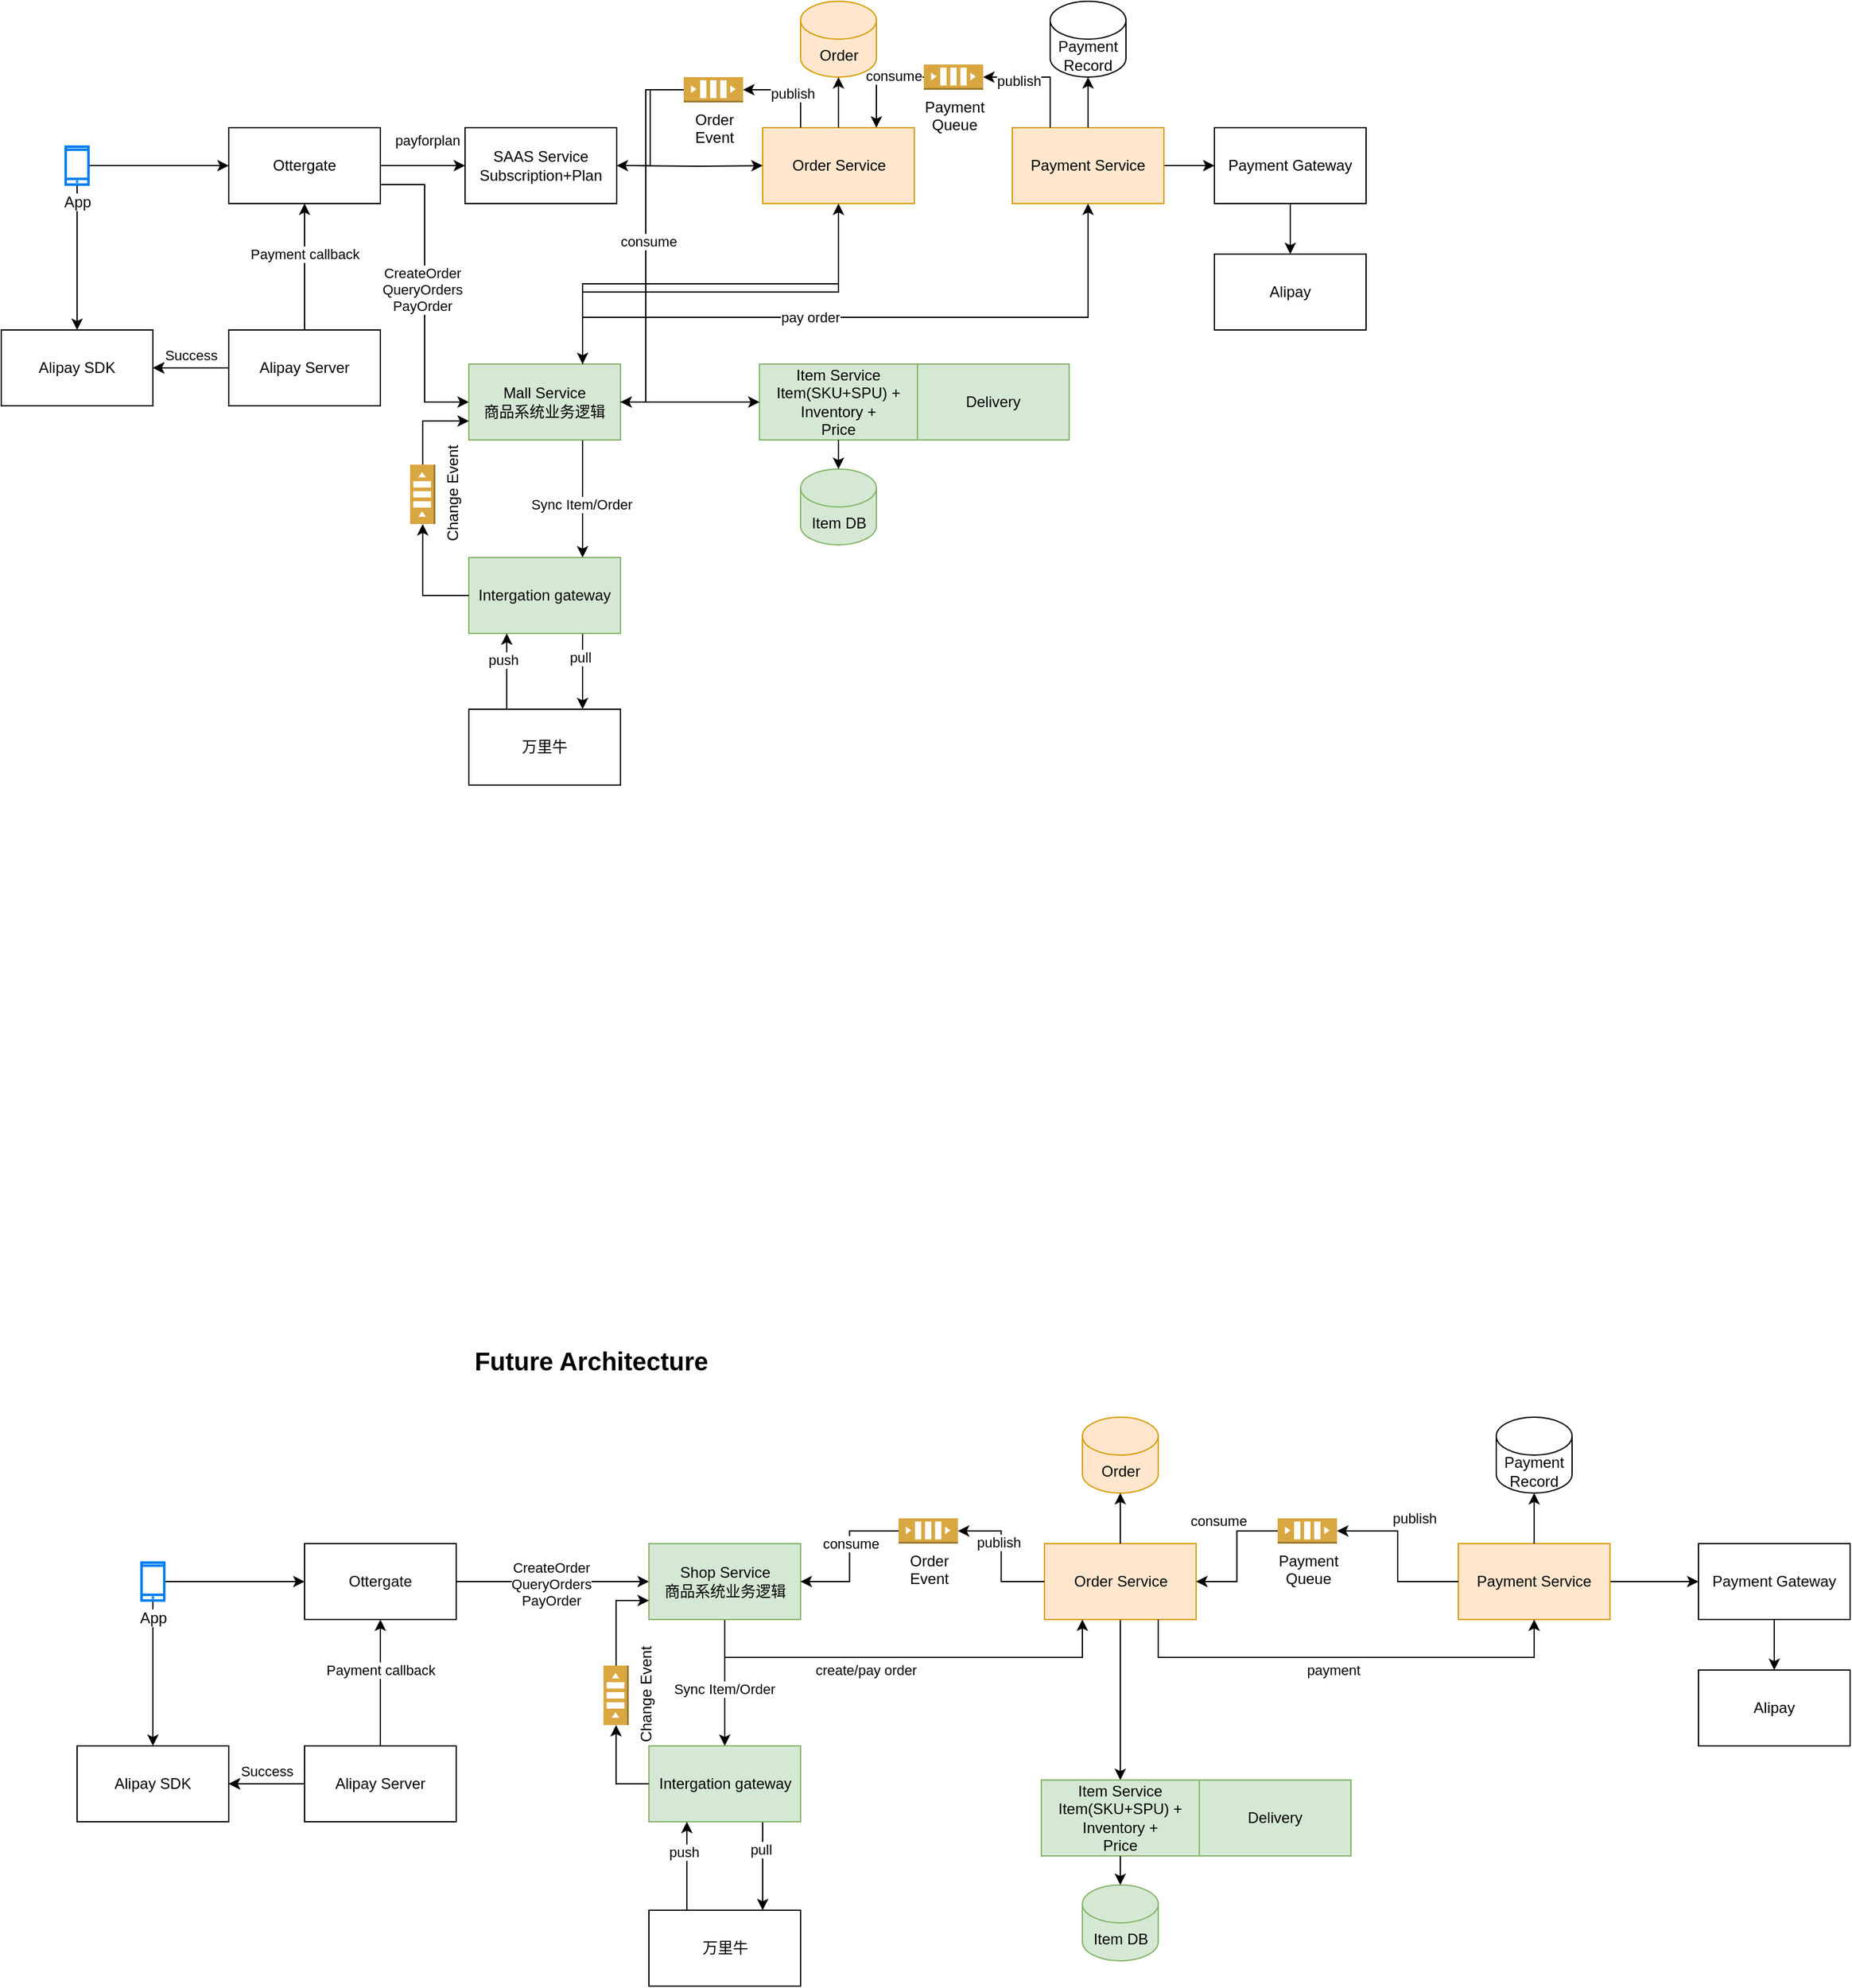 <mxfile version="22.1.11" type="github">
  <diagram name="Page-1" id="SvzZrYBlYYhq_vC4gZUT">
    <mxGraphModel dx="1102" dy="1069" grid="1" gridSize="10" guides="1" tooltips="1" connect="1" arrows="1" fold="1" page="1" pageScale="1" pageWidth="850" pageHeight="1100" math="0" shadow="0">
      <root>
        <mxCell id="0" />
        <mxCell id="1" parent="0" />
        <mxCell id="l3nxZduVzOk6geIpgeGZ-1" value="" style="edgeStyle=orthogonalEdgeStyle;rounded=0;orthogonalLoop=1;jettySize=auto;html=1;entryX=0;entryY=0.5;entryDx=0;entryDy=0;" parent="1" source="l3nxZduVzOk6geIpgeGZ-5" target="l3nxZduVzOk6geIpgeGZ-49" edge="1">
          <mxGeometry relative="1" as="geometry">
            <mxPoint x="400" y="200" as="targetPoint" />
          </mxGeometry>
        </mxCell>
        <mxCell id="l3nxZduVzOk6geIpgeGZ-2" value="payforplan" style="edgeLabel;html=1;align=center;verticalAlign=middle;resizable=0;points=[];" parent="l3nxZduVzOk6geIpgeGZ-1" vertex="1" connectable="0">
          <mxGeometry x="0.102" y="-1" relative="1" as="geometry">
            <mxPoint y="-21" as="offset" />
          </mxGeometry>
        </mxCell>
        <mxCell id="l3nxZduVzOk6geIpgeGZ-3" style="edgeStyle=orthogonalEdgeStyle;rounded=0;orthogonalLoop=1;jettySize=auto;html=1;exitX=1;exitY=0.75;exitDx=0;exitDy=0;entryX=0;entryY=0.5;entryDx=0;entryDy=0;" parent="1" source="l3nxZduVzOk6geIpgeGZ-5" target="l3nxZduVzOk6geIpgeGZ-44" edge="1">
          <mxGeometry relative="1" as="geometry" />
        </mxCell>
        <mxCell id="l3nxZduVzOk6geIpgeGZ-4" value="CreateOrder&lt;br&gt;QueryOrders&lt;br&gt;PayOrder" style="edgeLabel;html=1;align=center;verticalAlign=middle;resizable=0;points=[];" parent="l3nxZduVzOk6geIpgeGZ-3" vertex="1" connectable="0">
          <mxGeometry x="-0.026" y="-2" relative="1" as="geometry">
            <mxPoint as="offset" />
          </mxGeometry>
        </mxCell>
        <mxCell id="l3nxZduVzOk6geIpgeGZ-5" value="Ottergate" style="rounded=0;whiteSpace=wrap;html=1;" parent="1" vertex="1">
          <mxGeometry x="200" y="170" width="120" height="60" as="geometry" />
        </mxCell>
        <mxCell id="l3nxZduVzOk6geIpgeGZ-6" value="" style="endArrow=classic;html=1;rounded=0;entryX=0;entryY=0.5;entryDx=0;entryDy=0;" parent="1" source="l3nxZduVzOk6geIpgeGZ-39" target="l3nxZduVzOk6geIpgeGZ-5" edge="1">
          <mxGeometry width="50" height="50" relative="1" as="geometry">
            <mxPoint x="60" y="200" as="sourcePoint" />
            <mxPoint x="110" y="200" as="targetPoint" />
          </mxGeometry>
        </mxCell>
        <mxCell id="l3nxZduVzOk6geIpgeGZ-7" style="edgeStyle=orthogonalEdgeStyle;rounded=0;orthogonalLoop=1;jettySize=auto;html=1;exitX=0.5;exitY=1;exitDx=0;exitDy=0;entryX=0.75;entryY=0;entryDx=0;entryDy=0;" parent="1" source="l3nxZduVzOk6geIpgeGZ-8" target="l3nxZduVzOk6geIpgeGZ-44" edge="1">
          <mxGeometry relative="1" as="geometry" />
        </mxCell>
        <mxCell id="l3nxZduVzOk6geIpgeGZ-8" value="Order Service" style="whiteSpace=wrap;html=1;rounded=0;fillColor=#ffe6cc;strokeColor=#d79b00;" parent="1" vertex="1">
          <mxGeometry x="622.5" y="170" width="120" height="60" as="geometry" />
        </mxCell>
        <mxCell id="l3nxZduVzOk6geIpgeGZ-9" style="edgeStyle=orthogonalEdgeStyle;rounded=0;orthogonalLoop=1;jettySize=auto;html=1;exitX=1;exitY=0.5;exitDx=0;exitDy=0;entryX=0;entryY=0.5;entryDx=0;entryDy=0;" parent="1" source="l3nxZduVzOk6geIpgeGZ-11" target="l3nxZduVzOk6geIpgeGZ-17" edge="1">
          <mxGeometry relative="1" as="geometry" />
        </mxCell>
        <mxCell id="l3nxZduVzOk6geIpgeGZ-10" style="edgeStyle=orthogonalEdgeStyle;rounded=0;orthogonalLoop=1;jettySize=auto;html=1;exitX=0;exitY=0.5;exitDx=0;exitDy=0;entryX=0.75;entryY=0;entryDx=0;entryDy=0;exitPerimeter=0;" parent="1" source="l3nxZduVzOk6geIpgeGZ-51" target="l3nxZduVzOk6geIpgeGZ-8" edge="1">
          <mxGeometry relative="1" as="geometry" />
        </mxCell>
        <mxCell id="7YnoXvkOUZCKIJaTJpkR-3" value="consume" style="edgeLabel;html=1;align=center;verticalAlign=middle;resizable=0;points=[];" vertex="1" connectable="0" parent="l3nxZduVzOk6geIpgeGZ-10">
          <mxGeometry x="-0.376" y="-1" relative="1" as="geometry">
            <mxPoint as="offset" />
          </mxGeometry>
        </mxCell>
        <mxCell id="l3nxZduVzOk6geIpgeGZ-11" value="Payment Service" style="whiteSpace=wrap;html=1;rounded=0;fillColor=#ffe6cc;strokeColor=#d79b00;" parent="1" vertex="1">
          <mxGeometry x="820" y="170" width="120" height="60" as="geometry" />
        </mxCell>
        <mxCell id="l3nxZduVzOk6geIpgeGZ-12" value="Order" style="shape=cylinder3;whiteSpace=wrap;html=1;boundedLbl=1;backgroundOutline=1;size=15;fillColor=#ffe6cc;strokeColor=#d79b00;" parent="1" vertex="1">
          <mxGeometry x="652.5" y="70" width="60" height="60" as="geometry" />
        </mxCell>
        <mxCell id="l3nxZduVzOk6geIpgeGZ-13" style="edgeStyle=orthogonalEdgeStyle;rounded=0;orthogonalLoop=1;jettySize=auto;html=1;exitX=0.5;exitY=0;exitDx=0;exitDy=0;entryX=0.5;entryY=1;entryDx=0;entryDy=0;entryPerimeter=0;" parent="1" source="l3nxZduVzOk6geIpgeGZ-8" target="l3nxZduVzOk6geIpgeGZ-12" edge="1">
          <mxGeometry relative="1" as="geometry" />
        </mxCell>
        <mxCell id="l3nxZduVzOk6geIpgeGZ-14" value="Payment&lt;br&gt;Record" style="shape=cylinder3;whiteSpace=wrap;html=1;boundedLbl=1;backgroundOutline=1;size=15;" parent="1" vertex="1">
          <mxGeometry x="850" y="70" width="60" height="60" as="geometry" />
        </mxCell>
        <mxCell id="l3nxZduVzOk6geIpgeGZ-15" style="edgeStyle=orthogonalEdgeStyle;rounded=0;orthogonalLoop=1;jettySize=auto;html=1;entryX=0.5;entryY=1;entryDx=0;entryDy=0;entryPerimeter=0;" parent="1" source="l3nxZduVzOk6geIpgeGZ-11" target="l3nxZduVzOk6geIpgeGZ-14" edge="1">
          <mxGeometry relative="1" as="geometry" />
        </mxCell>
        <mxCell id="l3nxZduVzOk6geIpgeGZ-16" style="edgeStyle=orthogonalEdgeStyle;rounded=0;orthogonalLoop=1;jettySize=auto;html=1;exitX=0.5;exitY=1;exitDx=0;exitDy=0;entryX=0.5;entryY=0;entryDx=0;entryDy=0;" parent="1" source="l3nxZduVzOk6geIpgeGZ-17" target="l3nxZduVzOk6geIpgeGZ-18" edge="1">
          <mxGeometry relative="1" as="geometry" />
        </mxCell>
        <mxCell id="l3nxZduVzOk6geIpgeGZ-17" value="Payment Gateway" style="whiteSpace=wrap;html=1;rounded=0;" parent="1" vertex="1">
          <mxGeometry x="980" y="170" width="120" height="60" as="geometry" />
        </mxCell>
        <mxCell id="l3nxZduVzOk6geIpgeGZ-18" value="Alipay" style="whiteSpace=wrap;html=1;rounded=0;" parent="1" vertex="1">
          <mxGeometry x="980" y="270" width="120" height="60" as="geometry" />
        </mxCell>
        <mxCell id="l3nxZduVzOk6geIpgeGZ-19" value="Item DB" style="shape=cylinder3;whiteSpace=wrap;html=1;boundedLbl=1;backgroundOutline=1;size=15;fillColor=#d5e8d4;strokeColor=#82b366;" parent="1" vertex="1">
          <mxGeometry x="652.5" y="440" width="60" height="60" as="geometry" />
        </mxCell>
        <mxCell id="l3nxZduVzOk6geIpgeGZ-20" style="edgeStyle=orthogonalEdgeStyle;rounded=0;orthogonalLoop=1;jettySize=auto;html=1;entryX=0.5;entryY=0;entryDx=0;entryDy=0;" parent="1" source="l3nxZduVzOk6geIpgeGZ-39" target="l3nxZduVzOk6geIpgeGZ-21" edge="1">
          <mxGeometry relative="1" as="geometry" />
        </mxCell>
        <mxCell id="l3nxZduVzOk6geIpgeGZ-21" value="Alipay SDK" style="rounded=0;whiteSpace=wrap;html=1;" parent="1" vertex="1">
          <mxGeometry x="20" y="330" width="120" height="60" as="geometry" />
        </mxCell>
        <mxCell id="l3nxZduVzOk6geIpgeGZ-22" style="edgeStyle=orthogonalEdgeStyle;rounded=0;orthogonalLoop=1;jettySize=auto;html=1;exitX=0;exitY=0.5;exitDx=0;exitDy=0;entryX=1;entryY=0.5;entryDx=0;entryDy=0;" parent="1" source="l3nxZduVzOk6geIpgeGZ-27" target="l3nxZduVzOk6geIpgeGZ-21" edge="1">
          <mxGeometry relative="1" as="geometry" />
        </mxCell>
        <mxCell id="l3nxZduVzOk6geIpgeGZ-23" value="Success" style="edgeLabel;html=1;align=center;verticalAlign=middle;resizable=0;points=[];" parent="l3nxZduVzOk6geIpgeGZ-22" vertex="1" connectable="0">
          <mxGeometry x="0.279" y="1" relative="1" as="geometry">
            <mxPoint x="8" y="-11" as="offset" />
          </mxGeometry>
        </mxCell>
        <mxCell id="l3nxZduVzOk6geIpgeGZ-24" style="edgeStyle=orthogonalEdgeStyle;rounded=0;orthogonalLoop=1;jettySize=auto;html=1;exitX=0.5;exitY=0;exitDx=0;exitDy=0;entryX=0.5;entryY=1;entryDx=0;entryDy=0;" parent="1" source="l3nxZduVzOk6geIpgeGZ-27" target="l3nxZduVzOk6geIpgeGZ-5" edge="1">
          <mxGeometry relative="1" as="geometry" />
        </mxCell>
        <mxCell id="l3nxZduVzOk6geIpgeGZ-25" value="Payment callback" style="edgeLabel;html=1;align=center;verticalAlign=middle;resizable=0;points=[];" parent="l3nxZduVzOk6geIpgeGZ-24" vertex="1" connectable="0">
          <mxGeometry x="-0.3" y="-1" relative="1" as="geometry">
            <mxPoint x="-1" y="-25" as="offset" />
          </mxGeometry>
        </mxCell>
        <mxCell id="l3nxZduVzOk6geIpgeGZ-26" value="" style="edgeStyle=orthogonalEdgeStyle;rounded=0;orthogonalLoop=1;jettySize=auto;html=1;" parent="1" source="l3nxZduVzOk6geIpgeGZ-27" target="l3nxZduVzOk6geIpgeGZ-21" edge="1">
          <mxGeometry relative="1" as="geometry" />
        </mxCell>
        <mxCell id="l3nxZduVzOk6geIpgeGZ-27" value="Alipay Server" style="rounded=0;whiteSpace=wrap;html=1;" parent="1" vertex="1">
          <mxGeometry x="200" y="330" width="120" height="60" as="geometry" />
        </mxCell>
        <mxCell id="l3nxZduVzOk6geIpgeGZ-28" value="Item Service&lt;br&gt;Item(SKU+SPU) + Inventory +&lt;br&gt;Price&lt;br&gt;" style="rounded=0;whiteSpace=wrap;html=1;fillColor=#d5e8d4;strokeColor=#82b366;" parent="1" vertex="1">
          <mxGeometry x="620" y="357" width="125" height="60" as="geometry" />
        </mxCell>
        <mxCell id="l3nxZduVzOk6geIpgeGZ-29" style="edgeStyle=orthogonalEdgeStyle;rounded=0;orthogonalLoop=1;jettySize=auto;html=1;exitX=0.75;exitY=1;exitDx=0;exitDy=0;entryX=0.75;entryY=0;entryDx=0;entryDy=0;" parent="1" source="l3nxZduVzOk6geIpgeGZ-31" target="l3nxZduVzOk6geIpgeGZ-35" edge="1">
          <mxGeometry relative="1" as="geometry" />
        </mxCell>
        <mxCell id="l3nxZduVzOk6geIpgeGZ-30" value="pull" style="edgeLabel;html=1;align=center;verticalAlign=middle;resizable=0;points=[];" parent="l3nxZduVzOk6geIpgeGZ-29" vertex="1" connectable="0">
          <mxGeometry x="-0.368" y="-2" relative="1" as="geometry">
            <mxPoint as="offset" />
          </mxGeometry>
        </mxCell>
        <mxCell id="l3nxZduVzOk6geIpgeGZ-31" value="Intergation gateway" style="rounded=0;whiteSpace=wrap;html=1;fillColor=#d5e8d4;strokeColor=#82b366;" parent="1" vertex="1">
          <mxGeometry x="390" y="510" width="120" height="60" as="geometry" />
        </mxCell>
        <mxCell id="l3nxZduVzOk6geIpgeGZ-32" value="" style="shape=image;html=1;verticalAlign=top;verticalLabelPosition=bottom;labelBackgroundColor=#ffffff;imageAspect=0;aspect=fixed;image=https://cdn3.iconfinder.com/data/icons/UltimateGnome/128x128/status/gnome-fs-loading-icon.png" parent="1" vertex="1">
          <mxGeometry x="490" y="580" width="40" height="40" as="geometry" />
        </mxCell>
        <mxCell id="l3nxZduVzOk6geIpgeGZ-33" style="edgeStyle=orthogonalEdgeStyle;rounded=0;orthogonalLoop=1;jettySize=auto;html=1;exitX=0.25;exitY=0;exitDx=0;exitDy=0;entryX=0.25;entryY=1;entryDx=0;entryDy=0;" parent="1" source="l3nxZduVzOk6geIpgeGZ-35" target="l3nxZduVzOk6geIpgeGZ-31" edge="1">
          <mxGeometry relative="1" as="geometry" />
        </mxCell>
        <mxCell id="l3nxZduVzOk6geIpgeGZ-34" value="push" style="edgeLabel;html=1;align=center;verticalAlign=middle;resizable=0;points=[];" parent="l3nxZduVzOk6geIpgeGZ-33" vertex="1" connectable="0">
          <mxGeometry x="0.309" y="3" relative="1" as="geometry">
            <mxPoint as="offset" />
          </mxGeometry>
        </mxCell>
        <mxCell id="l3nxZduVzOk6geIpgeGZ-35" value="万里牛" style="rounded=0;whiteSpace=wrap;html=1;" parent="1" vertex="1">
          <mxGeometry x="390" y="630" width="120" height="60" as="geometry" />
        </mxCell>
        <mxCell id="l3nxZduVzOk6geIpgeGZ-36" value="Delivery" style="rounded=0;whiteSpace=wrap;html=1;fillColor=#d5e8d4;strokeColor=#82b366;" parent="1" vertex="1">
          <mxGeometry x="745" y="357" width="120" height="60" as="geometry" />
        </mxCell>
        <mxCell id="l3nxZduVzOk6geIpgeGZ-37" style="edgeStyle=orthogonalEdgeStyle;rounded=0;orthogonalLoop=1;jettySize=auto;html=1;exitX=0.5;exitY=1;exitDx=0;exitDy=0;entryX=0.5;entryY=0;entryDx=0;entryDy=0;entryPerimeter=0;" parent="1" source="l3nxZduVzOk6geIpgeGZ-28" target="l3nxZduVzOk6geIpgeGZ-19" edge="1">
          <mxGeometry relative="1" as="geometry" />
        </mxCell>
        <mxCell id="l3nxZduVzOk6geIpgeGZ-39" value="App" style="html=1;verticalLabelPosition=bottom;align=center;labelBackgroundColor=#ffffff;verticalAlign=top;strokeWidth=2;strokeColor=#0080F0;shadow=0;dashed=0;shape=mxgraph.ios7.icons.smartphone;" parent="1" vertex="1">
          <mxGeometry x="71" y="185" width="18" height="30" as="geometry" />
        </mxCell>
        <mxCell id="l3nxZduVzOk6geIpgeGZ-40" style="edgeStyle=orthogonalEdgeStyle;rounded=0;orthogonalLoop=1;jettySize=auto;html=1;exitX=0.75;exitY=1;exitDx=0;exitDy=0;entryX=0.75;entryY=0;entryDx=0;entryDy=0;" parent="1" source="l3nxZduVzOk6geIpgeGZ-44" target="l3nxZduVzOk6geIpgeGZ-31" edge="1">
          <mxGeometry relative="1" as="geometry" />
        </mxCell>
        <mxCell id="l3nxZduVzOk6geIpgeGZ-41" value="Sync Item/Order" style="edgeLabel;html=1;align=center;verticalAlign=middle;resizable=0;points=[];" parent="l3nxZduVzOk6geIpgeGZ-40" vertex="1" connectable="0">
          <mxGeometry x="0.085" y="-1" relative="1" as="geometry">
            <mxPoint as="offset" />
          </mxGeometry>
        </mxCell>
        <mxCell id="l3nxZduVzOk6geIpgeGZ-42" style="edgeStyle=orthogonalEdgeStyle;rounded=0;orthogonalLoop=1;jettySize=auto;html=1;exitX=0.75;exitY=0;exitDx=0;exitDy=0;entryX=0.5;entryY=1;entryDx=0;entryDy=0;" parent="1" source="l3nxZduVzOk6geIpgeGZ-44" target="l3nxZduVzOk6geIpgeGZ-11" edge="1">
          <mxGeometry relative="1" as="geometry">
            <mxPoint x="720" y="310" as="targetPoint" />
            <Array as="points">
              <mxPoint x="480" y="320" />
              <mxPoint x="880" y="320" />
            </Array>
          </mxGeometry>
        </mxCell>
        <mxCell id="l3nxZduVzOk6geIpgeGZ-43" value="pay order" style="edgeLabel;html=1;align=center;verticalAlign=middle;resizable=0;points=[];" parent="l3nxZduVzOk6geIpgeGZ-42" vertex="1" connectable="0">
          <mxGeometry x="-0.178" relative="1" as="geometry">
            <mxPoint as="offset" />
          </mxGeometry>
        </mxCell>
        <mxCell id="l3nxZduVzOk6geIpgeGZ-44" value="Mall Service&lt;br&gt;商品系统业务逻辑" style="rounded=0;whiteSpace=wrap;html=1;fillColor=#d5e8d4;strokeColor=#82b366;" parent="1" vertex="1">
          <mxGeometry x="390" y="357" width="120" height="60" as="geometry" />
        </mxCell>
        <mxCell id="l3nxZduVzOk6geIpgeGZ-45" style="edgeStyle=orthogonalEdgeStyle;rounded=0;orthogonalLoop=1;jettySize=auto;html=1;exitX=1;exitY=0.5;exitDx=0;exitDy=0;entryX=0;entryY=0.5;entryDx=0;entryDy=0;" parent="1" target="l3nxZduVzOk6geIpgeGZ-8" edge="1">
          <mxGeometry relative="1" as="geometry">
            <mxPoint x="520" y="200" as="sourcePoint" />
          </mxGeometry>
        </mxCell>
        <mxCell id="l3nxZduVzOk6geIpgeGZ-47" style="edgeStyle=orthogonalEdgeStyle;rounded=0;orthogonalLoop=1;jettySize=auto;html=1;exitX=0.75;exitY=0;exitDx=0;exitDy=0;entryX=0.5;entryY=1;entryDx=0;entryDy=0;" parent="1" source="l3nxZduVzOk6geIpgeGZ-44" target="l3nxZduVzOk6geIpgeGZ-8" edge="1">
          <mxGeometry relative="1" as="geometry">
            <Array as="points">
              <mxPoint x="480" y="300" />
              <mxPoint x="683" y="300" />
            </Array>
          </mxGeometry>
        </mxCell>
        <mxCell id="l3nxZduVzOk6geIpgeGZ-48" style="edgeStyle=orthogonalEdgeStyle;rounded=0;orthogonalLoop=1;jettySize=auto;html=1;exitX=1;exitY=0.5;exitDx=0;exitDy=0;entryX=0;entryY=0.5;entryDx=0;entryDy=0;" parent="1" source="l3nxZduVzOk6geIpgeGZ-44" target="l3nxZduVzOk6geIpgeGZ-28" edge="1">
          <mxGeometry relative="1" as="geometry" />
        </mxCell>
        <mxCell id="l3nxZduVzOk6geIpgeGZ-49" value="SAAS Service&lt;br&gt;Subscription+Plan" style="rounded=0;whiteSpace=wrap;html=1;" parent="1" vertex="1">
          <mxGeometry x="387" y="170" width="120" height="60" as="geometry" />
        </mxCell>
        <mxCell id="l3nxZduVzOk6geIpgeGZ-50" value="" style="edgeStyle=orthogonalEdgeStyle;rounded=0;orthogonalLoop=1;jettySize=auto;html=1;exitX=0.25;exitY=0;exitDx=0;exitDy=0;entryX=1;entryY=0.5;entryDx=0;entryDy=0;entryPerimeter=0;" parent="1" source="l3nxZduVzOk6geIpgeGZ-11" target="l3nxZduVzOk6geIpgeGZ-51" edge="1">
          <mxGeometry relative="1" as="geometry">
            <mxPoint x="850" y="170" as="sourcePoint" />
            <mxPoint x="713" y="170" as="targetPoint" />
          </mxGeometry>
        </mxCell>
        <mxCell id="7YnoXvkOUZCKIJaTJpkR-4" value="publish" style="edgeLabel;html=1;align=center;verticalAlign=middle;resizable=0;points=[];" vertex="1" connectable="0" parent="l3nxZduVzOk6geIpgeGZ-50">
          <mxGeometry x="0.402" y="3" relative="1" as="geometry">
            <mxPoint as="offset" />
          </mxGeometry>
        </mxCell>
        <mxCell id="l3nxZduVzOk6geIpgeGZ-51" value="Payment&lt;br&gt;Queue" style="outlineConnect=0;dashed=0;verticalLabelPosition=bottom;verticalAlign=top;align=center;html=1;shape=mxgraph.aws3.queue;fillColor=#D9A741;gradientColor=none;" parent="1" vertex="1">
          <mxGeometry x="750" y="120" width="47" height="20" as="geometry" />
        </mxCell>
        <mxCell id="l3nxZduVzOk6geIpgeGZ-52" style="edgeStyle=orthogonalEdgeStyle;rounded=0;orthogonalLoop=1;jettySize=auto;html=1;exitX=0;exitY=0.5;exitDx=0;exitDy=0;exitPerimeter=0;entryX=1;entryY=0.5;entryDx=0;entryDy=0;" parent="1" source="l3nxZduVzOk6geIpgeGZ-54" target="l3nxZduVzOk6geIpgeGZ-49" edge="1">
          <mxGeometry relative="1" as="geometry" />
        </mxCell>
        <mxCell id="l3nxZduVzOk6geIpgeGZ-53" style="edgeStyle=orthogonalEdgeStyle;rounded=0;orthogonalLoop=1;jettySize=auto;html=1;exitX=0;exitY=0.5;exitDx=0;exitDy=0;exitPerimeter=0;" parent="1" source="l3nxZduVzOk6geIpgeGZ-54" target="l3nxZduVzOk6geIpgeGZ-44" edge="1">
          <mxGeometry relative="1" as="geometry">
            <Array as="points">
              <mxPoint x="530" y="140" />
              <mxPoint x="530" y="387" />
            </Array>
          </mxGeometry>
        </mxCell>
        <mxCell id="7YnoXvkOUZCKIJaTJpkR-1" value="consume" style="edgeLabel;html=1;align=center;verticalAlign=middle;resizable=0;points=[];" vertex="1" connectable="0" parent="l3nxZduVzOk6geIpgeGZ-53">
          <mxGeometry x="0.01" y="2" relative="1" as="geometry">
            <mxPoint as="offset" />
          </mxGeometry>
        </mxCell>
        <mxCell id="l3nxZduVzOk6geIpgeGZ-54" value="Order&lt;br&gt;Event" style="outlineConnect=0;dashed=0;verticalLabelPosition=bottom;verticalAlign=top;align=center;html=1;shape=mxgraph.aws3.queue;fillColor=#D9A741;gradientColor=none;" parent="1" vertex="1">
          <mxGeometry x="560" y="130" width="47" height="20" as="geometry" />
        </mxCell>
        <mxCell id="l3nxZduVzOk6geIpgeGZ-55" style="edgeStyle=orthogonalEdgeStyle;rounded=0;orthogonalLoop=1;jettySize=auto;html=1;exitX=0.25;exitY=0;exitDx=0;exitDy=0;entryX=1;entryY=0.5;entryDx=0;entryDy=0;entryPerimeter=0;" parent="1" source="l3nxZduVzOk6geIpgeGZ-8" target="l3nxZduVzOk6geIpgeGZ-54" edge="1">
          <mxGeometry relative="1" as="geometry" />
        </mxCell>
        <mxCell id="7YnoXvkOUZCKIJaTJpkR-2" value="publish" style="edgeLabel;html=1;align=center;verticalAlign=middle;resizable=0;points=[];" vertex="1" connectable="0" parent="l3nxZduVzOk6geIpgeGZ-55">
          <mxGeometry x="-0.028" y="3" relative="1" as="geometry">
            <mxPoint as="offset" />
          </mxGeometry>
        </mxCell>
        <mxCell id="l3nxZduVzOk6geIpgeGZ-56" style="edgeStyle=orthogonalEdgeStyle;rounded=0;orthogonalLoop=1;jettySize=auto;html=1;exitX=1;exitY=0.5;exitDx=0;exitDy=0;exitPerimeter=0;entryX=0;entryY=0.75;entryDx=0;entryDy=0;" parent="1" source="l3nxZduVzOk6geIpgeGZ-57" target="l3nxZduVzOk6geIpgeGZ-44" edge="1">
          <mxGeometry relative="1" as="geometry" />
        </mxCell>
        <mxCell id="l3nxZduVzOk6geIpgeGZ-57" value="Change Event" style="outlineConnect=0;dashed=0;verticalLabelPosition=bottom;verticalAlign=top;align=center;html=1;shape=mxgraph.aws3.queue;fillColor=#D9A741;gradientColor=none;rotation=-90;" parent="1" vertex="1">
          <mxGeometry x="330" y="450" width="47" height="20" as="geometry" />
        </mxCell>
        <mxCell id="l3nxZduVzOk6geIpgeGZ-58" style="edgeStyle=orthogonalEdgeStyle;rounded=0;orthogonalLoop=1;jettySize=auto;html=1;exitX=0;exitY=0.5;exitDx=0;exitDy=0;entryX=0;entryY=0.5;entryDx=0;entryDy=0;entryPerimeter=0;" parent="1" source="l3nxZduVzOk6geIpgeGZ-31" target="l3nxZduVzOk6geIpgeGZ-57" edge="1">
          <mxGeometry relative="1" as="geometry" />
        </mxCell>
        <mxCell id="7YnoXvkOUZCKIJaTJpkR-9" value="&lt;font style=&quot;font-size: 20px;&quot;&gt;&lt;b&gt;Future Architecture&lt;/b&gt;&lt;/font&gt;" style="text;html=1;strokeColor=none;fillColor=none;align=center;verticalAlign=middle;whiteSpace=wrap;rounded=0;" vertex="1" parent="1">
          <mxGeometry x="387" y="1130" width="200" height="30" as="geometry" />
        </mxCell>
        <mxCell id="7YnoXvkOUZCKIJaTJpkR-13" style="edgeStyle=orthogonalEdgeStyle;rounded=0;orthogonalLoop=1;jettySize=auto;html=1;exitX=1;exitY=0.5;exitDx=0;exitDy=0;entryX=0;entryY=0.5;entryDx=0;entryDy=0;" edge="1" parent="1" source="7YnoXvkOUZCKIJaTJpkR-15" target="7YnoXvkOUZCKIJaTJpkR-54">
          <mxGeometry relative="1" as="geometry" />
        </mxCell>
        <mxCell id="7YnoXvkOUZCKIJaTJpkR-14" value="CreateOrder&lt;br&gt;QueryOrders&lt;br&gt;PayOrder" style="edgeLabel;html=1;align=center;verticalAlign=middle;resizable=0;points=[];" vertex="1" connectable="0" parent="7YnoXvkOUZCKIJaTJpkR-13">
          <mxGeometry x="-0.026" y="-2" relative="1" as="geometry">
            <mxPoint as="offset" />
          </mxGeometry>
        </mxCell>
        <mxCell id="7YnoXvkOUZCKIJaTJpkR-15" value="Ottergate" style="rounded=0;whiteSpace=wrap;html=1;" vertex="1" parent="1">
          <mxGeometry x="260" y="1290" width="120" height="60" as="geometry" />
        </mxCell>
        <mxCell id="7YnoXvkOUZCKIJaTJpkR-16" value="" style="endArrow=classic;html=1;rounded=0;entryX=0;entryY=0.5;entryDx=0;entryDy=0;" edge="1" parent="1" source="7YnoXvkOUZCKIJaTJpkR-49" target="7YnoXvkOUZCKIJaTJpkR-15">
          <mxGeometry width="50" height="50" relative="1" as="geometry">
            <mxPoint x="120" y="1320" as="sourcePoint" />
            <mxPoint x="170" y="1320" as="targetPoint" />
          </mxGeometry>
        </mxCell>
        <mxCell id="7YnoXvkOUZCKIJaTJpkR-77" style="edgeStyle=orthogonalEdgeStyle;rounded=0;orthogonalLoop=1;jettySize=auto;html=1;exitX=0.5;exitY=1;exitDx=0;exitDy=0;entryX=0.5;entryY=0;entryDx=0;entryDy=0;" edge="1" parent="1" source="7YnoXvkOUZCKIJaTJpkR-18" target="7YnoXvkOUZCKIJaTJpkR-39">
          <mxGeometry relative="1" as="geometry" />
        </mxCell>
        <mxCell id="7YnoXvkOUZCKIJaTJpkR-18" value="Order Service" style="whiteSpace=wrap;html=1;rounded=0;fillColor=#ffe6cc;strokeColor=#d79b00;" vertex="1" parent="1">
          <mxGeometry x="845.5" y="1290" width="120" height="60" as="geometry" />
        </mxCell>
        <mxCell id="7YnoXvkOUZCKIJaTJpkR-19" style="edgeStyle=orthogonalEdgeStyle;rounded=0;orthogonalLoop=1;jettySize=auto;html=1;exitX=1;exitY=0.5;exitDx=0;exitDy=0;entryX=0;entryY=0.5;entryDx=0;entryDy=0;" edge="1" parent="1" source="7YnoXvkOUZCKIJaTJpkR-22" target="7YnoXvkOUZCKIJaTJpkR-28">
          <mxGeometry relative="1" as="geometry" />
        </mxCell>
        <mxCell id="7YnoXvkOUZCKIJaTJpkR-20" style="edgeStyle=orthogonalEdgeStyle;rounded=0;orthogonalLoop=1;jettySize=auto;html=1;exitX=0;exitY=0.5;exitDx=0;exitDy=0;entryX=1;entryY=0.5;entryDx=0;entryDy=0;exitPerimeter=0;" edge="1" parent="1" source="7YnoXvkOUZCKIJaTJpkR-61" target="7YnoXvkOUZCKIJaTJpkR-18">
          <mxGeometry relative="1" as="geometry" />
        </mxCell>
        <mxCell id="7YnoXvkOUZCKIJaTJpkR-21" value="consume" style="edgeLabel;html=1;align=center;verticalAlign=middle;resizable=0;points=[];" vertex="1" connectable="0" parent="7YnoXvkOUZCKIJaTJpkR-20">
          <mxGeometry x="-0.376" y="-1" relative="1" as="geometry">
            <mxPoint x="-14" y="-9" as="offset" />
          </mxGeometry>
        </mxCell>
        <mxCell id="7YnoXvkOUZCKIJaTJpkR-22" value="Payment Service" style="whiteSpace=wrap;html=1;rounded=0;fillColor=#ffe6cc;strokeColor=#d79b00;" vertex="1" parent="1">
          <mxGeometry x="1173" y="1290" width="120" height="60" as="geometry" />
        </mxCell>
        <mxCell id="7YnoXvkOUZCKIJaTJpkR-23" value="Order" style="shape=cylinder3;whiteSpace=wrap;html=1;boundedLbl=1;backgroundOutline=1;size=15;fillColor=#ffe6cc;strokeColor=#d79b00;" vertex="1" parent="1">
          <mxGeometry x="875.5" y="1190" width="60" height="60" as="geometry" />
        </mxCell>
        <mxCell id="7YnoXvkOUZCKIJaTJpkR-24" style="edgeStyle=orthogonalEdgeStyle;rounded=0;orthogonalLoop=1;jettySize=auto;html=1;exitX=0.5;exitY=0;exitDx=0;exitDy=0;entryX=0.5;entryY=1;entryDx=0;entryDy=0;entryPerimeter=0;" edge="1" parent="1" source="7YnoXvkOUZCKIJaTJpkR-18" target="7YnoXvkOUZCKIJaTJpkR-23">
          <mxGeometry relative="1" as="geometry" />
        </mxCell>
        <mxCell id="7YnoXvkOUZCKIJaTJpkR-25" value="Payment&lt;br&gt;Record" style="shape=cylinder3;whiteSpace=wrap;html=1;boundedLbl=1;backgroundOutline=1;size=15;" vertex="1" parent="1">
          <mxGeometry x="1203" y="1190" width="60" height="60" as="geometry" />
        </mxCell>
        <mxCell id="7YnoXvkOUZCKIJaTJpkR-26" style="edgeStyle=orthogonalEdgeStyle;rounded=0;orthogonalLoop=1;jettySize=auto;html=1;entryX=0.5;entryY=1;entryDx=0;entryDy=0;entryPerimeter=0;" edge="1" parent="1" source="7YnoXvkOUZCKIJaTJpkR-22" target="7YnoXvkOUZCKIJaTJpkR-25">
          <mxGeometry relative="1" as="geometry" />
        </mxCell>
        <mxCell id="7YnoXvkOUZCKIJaTJpkR-27" style="edgeStyle=orthogonalEdgeStyle;rounded=0;orthogonalLoop=1;jettySize=auto;html=1;exitX=0.5;exitY=1;exitDx=0;exitDy=0;entryX=0.5;entryY=0;entryDx=0;entryDy=0;" edge="1" parent="1" source="7YnoXvkOUZCKIJaTJpkR-28" target="7YnoXvkOUZCKIJaTJpkR-29">
          <mxGeometry relative="1" as="geometry" />
        </mxCell>
        <mxCell id="7YnoXvkOUZCKIJaTJpkR-28" value="Payment Gateway" style="whiteSpace=wrap;html=1;rounded=0;" vertex="1" parent="1">
          <mxGeometry x="1363" y="1290" width="120" height="60" as="geometry" />
        </mxCell>
        <mxCell id="7YnoXvkOUZCKIJaTJpkR-29" value="Alipay" style="whiteSpace=wrap;html=1;rounded=0;" vertex="1" parent="1">
          <mxGeometry x="1363" y="1390" width="120" height="60" as="geometry" />
        </mxCell>
        <mxCell id="7YnoXvkOUZCKIJaTJpkR-30" value="Item DB" style="shape=cylinder3;whiteSpace=wrap;html=1;boundedLbl=1;backgroundOutline=1;size=15;fillColor=#d5e8d4;strokeColor=#82b366;" vertex="1" parent="1">
          <mxGeometry x="875.5" y="1560" width="60" height="60" as="geometry" />
        </mxCell>
        <mxCell id="7YnoXvkOUZCKIJaTJpkR-31" style="edgeStyle=orthogonalEdgeStyle;rounded=0;orthogonalLoop=1;jettySize=auto;html=1;entryX=0.5;entryY=0;entryDx=0;entryDy=0;" edge="1" parent="1" source="7YnoXvkOUZCKIJaTJpkR-49" target="7YnoXvkOUZCKIJaTJpkR-32">
          <mxGeometry relative="1" as="geometry" />
        </mxCell>
        <mxCell id="7YnoXvkOUZCKIJaTJpkR-32" value="Alipay SDK" style="rounded=0;whiteSpace=wrap;html=1;" vertex="1" parent="1">
          <mxGeometry x="80" y="1450" width="120" height="60" as="geometry" />
        </mxCell>
        <mxCell id="7YnoXvkOUZCKIJaTJpkR-33" style="edgeStyle=orthogonalEdgeStyle;rounded=0;orthogonalLoop=1;jettySize=auto;html=1;exitX=0;exitY=0.5;exitDx=0;exitDy=0;entryX=1;entryY=0.5;entryDx=0;entryDy=0;" edge="1" parent="1" source="7YnoXvkOUZCKIJaTJpkR-38" target="7YnoXvkOUZCKIJaTJpkR-32">
          <mxGeometry relative="1" as="geometry" />
        </mxCell>
        <mxCell id="7YnoXvkOUZCKIJaTJpkR-34" value="Success" style="edgeLabel;html=1;align=center;verticalAlign=middle;resizable=0;points=[];" vertex="1" connectable="0" parent="7YnoXvkOUZCKIJaTJpkR-33">
          <mxGeometry x="0.279" y="1" relative="1" as="geometry">
            <mxPoint x="8" y="-11" as="offset" />
          </mxGeometry>
        </mxCell>
        <mxCell id="7YnoXvkOUZCKIJaTJpkR-35" style="edgeStyle=orthogonalEdgeStyle;rounded=0;orthogonalLoop=1;jettySize=auto;html=1;exitX=0.5;exitY=0;exitDx=0;exitDy=0;entryX=0.5;entryY=1;entryDx=0;entryDy=0;" edge="1" parent="1" source="7YnoXvkOUZCKIJaTJpkR-38" target="7YnoXvkOUZCKIJaTJpkR-15">
          <mxGeometry relative="1" as="geometry" />
        </mxCell>
        <mxCell id="7YnoXvkOUZCKIJaTJpkR-36" value="Payment callback" style="edgeLabel;html=1;align=center;verticalAlign=middle;resizable=0;points=[];" vertex="1" connectable="0" parent="7YnoXvkOUZCKIJaTJpkR-35">
          <mxGeometry x="-0.3" y="-1" relative="1" as="geometry">
            <mxPoint x="-1" y="-25" as="offset" />
          </mxGeometry>
        </mxCell>
        <mxCell id="7YnoXvkOUZCKIJaTJpkR-37" value="" style="edgeStyle=orthogonalEdgeStyle;rounded=0;orthogonalLoop=1;jettySize=auto;html=1;" edge="1" parent="1" source="7YnoXvkOUZCKIJaTJpkR-38" target="7YnoXvkOUZCKIJaTJpkR-32">
          <mxGeometry relative="1" as="geometry" />
        </mxCell>
        <mxCell id="7YnoXvkOUZCKIJaTJpkR-38" value="Alipay Server" style="rounded=0;whiteSpace=wrap;html=1;" vertex="1" parent="1">
          <mxGeometry x="260" y="1450" width="120" height="60" as="geometry" />
        </mxCell>
        <mxCell id="7YnoXvkOUZCKIJaTJpkR-39" value="Item Service&lt;br&gt;Item(SKU+SPU) + Inventory +&lt;br&gt;Price&lt;br&gt;" style="rounded=0;whiteSpace=wrap;html=1;fillColor=#d5e8d4;strokeColor=#82b366;" vertex="1" parent="1">
          <mxGeometry x="843" y="1477" width="125" height="60" as="geometry" />
        </mxCell>
        <mxCell id="7YnoXvkOUZCKIJaTJpkR-40" style="edgeStyle=orthogonalEdgeStyle;rounded=0;orthogonalLoop=1;jettySize=auto;html=1;exitX=0.75;exitY=1;exitDx=0;exitDy=0;entryX=0.75;entryY=0;entryDx=0;entryDy=0;" edge="1" parent="1" source="7YnoXvkOUZCKIJaTJpkR-42" target="7YnoXvkOUZCKIJaTJpkR-46">
          <mxGeometry relative="1" as="geometry" />
        </mxCell>
        <mxCell id="7YnoXvkOUZCKIJaTJpkR-41" value="pull" style="edgeLabel;html=1;align=center;verticalAlign=middle;resizable=0;points=[];" vertex="1" connectable="0" parent="7YnoXvkOUZCKIJaTJpkR-40">
          <mxGeometry x="-0.368" y="-2" relative="1" as="geometry">
            <mxPoint as="offset" />
          </mxGeometry>
        </mxCell>
        <mxCell id="7YnoXvkOUZCKIJaTJpkR-42" value="Intergation gateway" style="rounded=0;whiteSpace=wrap;html=1;fillColor=#d5e8d4;strokeColor=#82b366;" vertex="1" parent="1">
          <mxGeometry x="532.5" y="1450" width="120" height="60" as="geometry" />
        </mxCell>
        <mxCell id="7YnoXvkOUZCKIJaTJpkR-43" value="" style="shape=image;html=1;verticalAlign=top;verticalLabelPosition=bottom;labelBackgroundColor=#ffffff;imageAspect=0;aspect=fixed;image=https://cdn3.iconfinder.com/data/icons/UltimateGnome/128x128/status/gnome-fs-loading-icon.png" vertex="1" parent="1">
          <mxGeometry x="632.5" y="1530" width="40" height="40" as="geometry" />
        </mxCell>
        <mxCell id="7YnoXvkOUZCKIJaTJpkR-44" style="edgeStyle=orthogonalEdgeStyle;rounded=0;orthogonalLoop=1;jettySize=auto;html=1;exitX=0.25;exitY=0;exitDx=0;exitDy=0;entryX=0.25;entryY=1;entryDx=0;entryDy=0;" edge="1" parent="1" source="7YnoXvkOUZCKIJaTJpkR-46" target="7YnoXvkOUZCKIJaTJpkR-42">
          <mxGeometry relative="1" as="geometry" />
        </mxCell>
        <mxCell id="7YnoXvkOUZCKIJaTJpkR-45" value="push" style="edgeLabel;html=1;align=center;verticalAlign=middle;resizable=0;points=[];" vertex="1" connectable="0" parent="7YnoXvkOUZCKIJaTJpkR-44">
          <mxGeometry x="0.309" y="3" relative="1" as="geometry">
            <mxPoint as="offset" />
          </mxGeometry>
        </mxCell>
        <mxCell id="7YnoXvkOUZCKIJaTJpkR-46" value="万里牛" style="rounded=0;whiteSpace=wrap;html=1;" vertex="1" parent="1">
          <mxGeometry x="532.5" y="1580" width="120" height="60" as="geometry" />
        </mxCell>
        <mxCell id="7YnoXvkOUZCKIJaTJpkR-47" value="Delivery" style="rounded=0;whiteSpace=wrap;html=1;fillColor=#d5e8d4;strokeColor=#82b366;" vertex="1" parent="1">
          <mxGeometry x="968" y="1477" width="120" height="60" as="geometry" />
        </mxCell>
        <mxCell id="7YnoXvkOUZCKIJaTJpkR-48" style="edgeStyle=orthogonalEdgeStyle;rounded=0;orthogonalLoop=1;jettySize=auto;html=1;exitX=0.5;exitY=1;exitDx=0;exitDy=0;entryX=0.5;entryY=0;entryDx=0;entryDy=0;entryPerimeter=0;" edge="1" parent="1" source="7YnoXvkOUZCKIJaTJpkR-39" target="7YnoXvkOUZCKIJaTJpkR-30">
          <mxGeometry relative="1" as="geometry" />
        </mxCell>
        <mxCell id="7YnoXvkOUZCKIJaTJpkR-49" value="App" style="html=1;verticalLabelPosition=bottom;align=center;labelBackgroundColor=#ffffff;verticalAlign=top;strokeWidth=2;strokeColor=#0080F0;shadow=0;dashed=0;shape=mxgraph.ios7.icons.smartphone;" vertex="1" parent="1">
          <mxGeometry x="131" y="1305" width="18" height="30" as="geometry" />
        </mxCell>
        <mxCell id="7YnoXvkOUZCKIJaTJpkR-50" style="edgeStyle=orthogonalEdgeStyle;rounded=0;orthogonalLoop=1;jettySize=auto;html=1;exitX=0.5;exitY=1;exitDx=0;exitDy=0;entryX=0.5;entryY=0;entryDx=0;entryDy=0;" edge="1" parent="1" source="7YnoXvkOUZCKIJaTJpkR-54" target="7YnoXvkOUZCKIJaTJpkR-42">
          <mxGeometry relative="1" as="geometry" />
        </mxCell>
        <mxCell id="7YnoXvkOUZCKIJaTJpkR-51" value="Sync Item/Order" style="edgeLabel;html=1;align=center;verticalAlign=middle;resizable=0;points=[];" vertex="1" connectable="0" parent="7YnoXvkOUZCKIJaTJpkR-50">
          <mxGeometry x="0.085" y="-1" relative="1" as="geometry">
            <mxPoint as="offset" />
          </mxGeometry>
        </mxCell>
        <mxCell id="7YnoXvkOUZCKIJaTJpkR-52" style="edgeStyle=orthogonalEdgeStyle;rounded=0;orthogonalLoop=1;jettySize=auto;html=1;exitX=0.5;exitY=1;exitDx=0;exitDy=0;entryX=0.25;entryY=1;entryDx=0;entryDy=0;" edge="1" parent="1" source="7YnoXvkOUZCKIJaTJpkR-54" target="7YnoXvkOUZCKIJaTJpkR-18">
          <mxGeometry relative="1" as="geometry">
            <mxPoint x="710" y="1360" as="targetPoint" />
            <Array as="points">
              <mxPoint x="593" y="1380" />
              <mxPoint x="876" y="1380" />
            </Array>
          </mxGeometry>
        </mxCell>
        <mxCell id="7YnoXvkOUZCKIJaTJpkR-53" value="create/pay order" style="edgeLabel;html=1;align=center;verticalAlign=middle;resizable=0;points=[];" vertex="1" connectable="0" parent="7YnoXvkOUZCKIJaTJpkR-52">
          <mxGeometry x="-0.178" relative="1" as="geometry">
            <mxPoint y="10" as="offset" />
          </mxGeometry>
        </mxCell>
        <mxCell id="7YnoXvkOUZCKIJaTJpkR-54" value="Shop Service&lt;br&gt;商品系统业务逻辑" style="rounded=0;whiteSpace=wrap;html=1;fillColor=#d5e8d4;strokeColor=#82b366;" vertex="1" parent="1">
          <mxGeometry x="532.5" y="1290" width="120" height="60" as="geometry" />
        </mxCell>
        <mxCell id="7YnoXvkOUZCKIJaTJpkR-59" value="" style="edgeStyle=orthogonalEdgeStyle;rounded=0;orthogonalLoop=1;jettySize=auto;html=1;exitX=0;exitY=0.5;exitDx=0;exitDy=0;entryX=1;entryY=0.5;entryDx=0;entryDy=0;entryPerimeter=0;" edge="1" parent="1" source="7YnoXvkOUZCKIJaTJpkR-22" target="7YnoXvkOUZCKIJaTJpkR-61">
          <mxGeometry relative="1" as="geometry">
            <mxPoint x="1073" y="1290" as="sourcePoint" />
            <mxPoint x="936" y="1290" as="targetPoint" />
          </mxGeometry>
        </mxCell>
        <mxCell id="7YnoXvkOUZCKIJaTJpkR-60" value="publish" style="edgeLabel;html=1;align=center;verticalAlign=middle;resizable=0;points=[];" vertex="1" connectable="0" parent="7YnoXvkOUZCKIJaTJpkR-59">
          <mxGeometry x="0.402" y="3" relative="1" as="geometry">
            <mxPoint x="20" y="-13" as="offset" />
          </mxGeometry>
        </mxCell>
        <mxCell id="7YnoXvkOUZCKIJaTJpkR-61" value="Payment&lt;br&gt;Queue" style="outlineConnect=0;dashed=0;verticalLabelPosition=bottom;verticalAlign=top;align=center;html=1;shape=mxgraph.aws3.queue;fillColor=#D9A741;gradientColor=none;" vertex="1" parent="1">
          <mxGeometry x="1030" y="1270" width="47" height="20" as="geometry" />
        </mxCell>
        <mxCell id="7YnoXvkOUZCKIJaTJpkR-80" style="edgeStyle=orthogonalEdgeStyle;rounded=0;orthogonalLoop=1;jettySize=auto;html=1;exitX=0;exitY=0.5;exitDx=0;exitDy=0;exitPerimeter=0;entryX=1;entryY=0.5;entryDx=0;entryDy=0;" edge="1" parent="1" source="7YnoXvkOUZCKIJaTJpkR-65" target="7YnoXvkOUZCKIJaTJpkR-54">
          <mxGeometry relative="1" as="geometry" />
        </mxCell>
        <mxCell id="7YnoXvkOUZCKIJaTJpkR-81" value="consume" style="edgeLabel;html=1;align=center;verticalAlign=middle;resizable=0;points=[];" vertex="1" connectable="0" parent="7YnoXvkOUZCKIJaTJpkR-80">
          <mxGeometry x="-0.014" relative="1" as="geometry">
            <mxPoint y="-10" as="offset" />
          </mxGeometry>
        </mxCell>
        <mxCell id="7YnoXvkOUZCKIJaTJpkR-65" value="Order&lt;br&gt;Event" style="outlineConnect=0;dashed=0;verticalLabelPosition=bottom;verticalAlign=top;align=center;html=1;shape=mxgraph.aws3.queue;fillColor=#D9A741;gradientColor=none;" vertex="1" parent="1">
          <mxGeometry x="730" y="1270" width="47" height="20" as="geometry" />
        </mxCell>
        <mxCell id="7YnoXvkOUZCKIJaTJpkR-66" style="edgeStyle=orthogonalEdgeStyle;rounded=0;orthogonalLoop=1;jettySize=auto;html=1;exitX=0;exitY=0.5;exitDx=0;exitDy=0;entryX=1;entryY=0.5;entryDx=0;entryDy=0;entryPerimeter=0;" edge="1" parent="1" source="7YnoXvkOUZCKIJaTJpkR-18" target="7YnoXvkOUZCKIJaTJpkR-65">
          <mxGeometry relative="1" as="geometry">
            <mxPoint x="780" y="1320" as="targetPoint" />
          </mxGeometry>
        </mxCell>
        <mxCell id="7YnoXvkOUZCKIJaTJpkR-67" value="publish" style="edgeLabel;html=1;align=center;verticalAlign=middle;resizable=0;points=[];" vertex="1" connectable="0" parent="7YnoXvkOUZCKIJaTJpkR-66">
          <mxGeometry x="-0.028" y="3" relative="1" as="geometry">
            <mxPoint y="-13" as="offset" />
          </mxGeometry>
        </mxCell>
        <mxCell id="7YnoXvkOUZCKIJaTJpkR-68" style="edgeStyle=orthogonalEdgeStyle;rounded=0;orthogonalLoop=1;jettySize=auto;html=1;exitX=1;exitY=0.5;exitDx=0;exitDy=0;exitPerimeter=0;entryX=0;entryY=0.75;entryDx=0;entryDy=0;" edge="1" parent="1" source="7YnoXvkOUZCKIJaTJpkR-69" target="7YnoXvkOUZCKIJaTJpkR-54">
          <mxGeometry relative="1" as="geometry" />
        </mxCell>
        <mxCell id="7YnoXvkOUZCKIJaTJpkR-69" value="Change Event" style="outlineConnect=0;dashed=0;verticalLabelPosition=bottom;verticalAlign=top;align=center;html=1;shape=mxgraph.aws3.queue;fillColor=#D9A741;gradientColor=none;rotation=-90;" vertex="1" parent="1">
          <mxGeometry x="483" y="1400" width="47" height="20" as="geometry" />
        </mxCell>
        <mxCell id="7YnoXvkOUZCKIJaTJpkR-70" style="edgeStyle=orthogonalEdgeStyle;rounded=0;orthogonalLoop=1;jettySize=auto;html=1;exitX=0;exitY=0.5;exitDx=0;exitDy=0;entryX=0;entryY=0.5;entryDx=0;entryDy=0;entryPerimeter=0;" edge="1" parent="1" source="7YnoXvkOUZCKIJaTJpkR-42" target="7YnoXvkOUZCKIJaTJpkR-69">
          <mxGeometry relative="1" as="geometry" />
        </mxCell>
        <mxCell id="7YnoXvkOUZCKIJaTJpkR-73" style="edgeStyle=orthogonalEdgeStyle;rounded=0;orthogonalLoop=1;jettySize=auto;html=1;exitX=0.75;exitY=1;exitDx=0;exitDy=0;entryX=0.5;entryY=1;entryDx=0;entryDy=0;" edge="1" parent="1" source="7YnoXvkOUZCKIJaTJpkR-18" target="7YnoXvkOUZCKIJaTJpkR-22">
          <mxGeometry relative="1" as="geometry">
            <Array as="points">
              <mxPoint x="936" y="1380" />
              <mxPoint x="1233" y="1380" />
            </Array>
          </mxGeometry>
        </mxCell>
        <mxCell id="7YnoXvkOUZCKIJaTJpkR-74" value="payment" style="edgeLabel;html=1;align=center;verticalAlign=middle;resizable=0;points=[];" vertex="1" connectable="0" parent="7YnoXvkOUZCKIJaTJpkR-73">
          <mxGeometry x="-0.064" relative="1" as="geometry">
            <mxPoint x="1" y="10" as="offset" />
          </mxGeometry>
        </mxCell>
      </root>
    </mxGraphModel>
  </diagram>
</mxfile>
